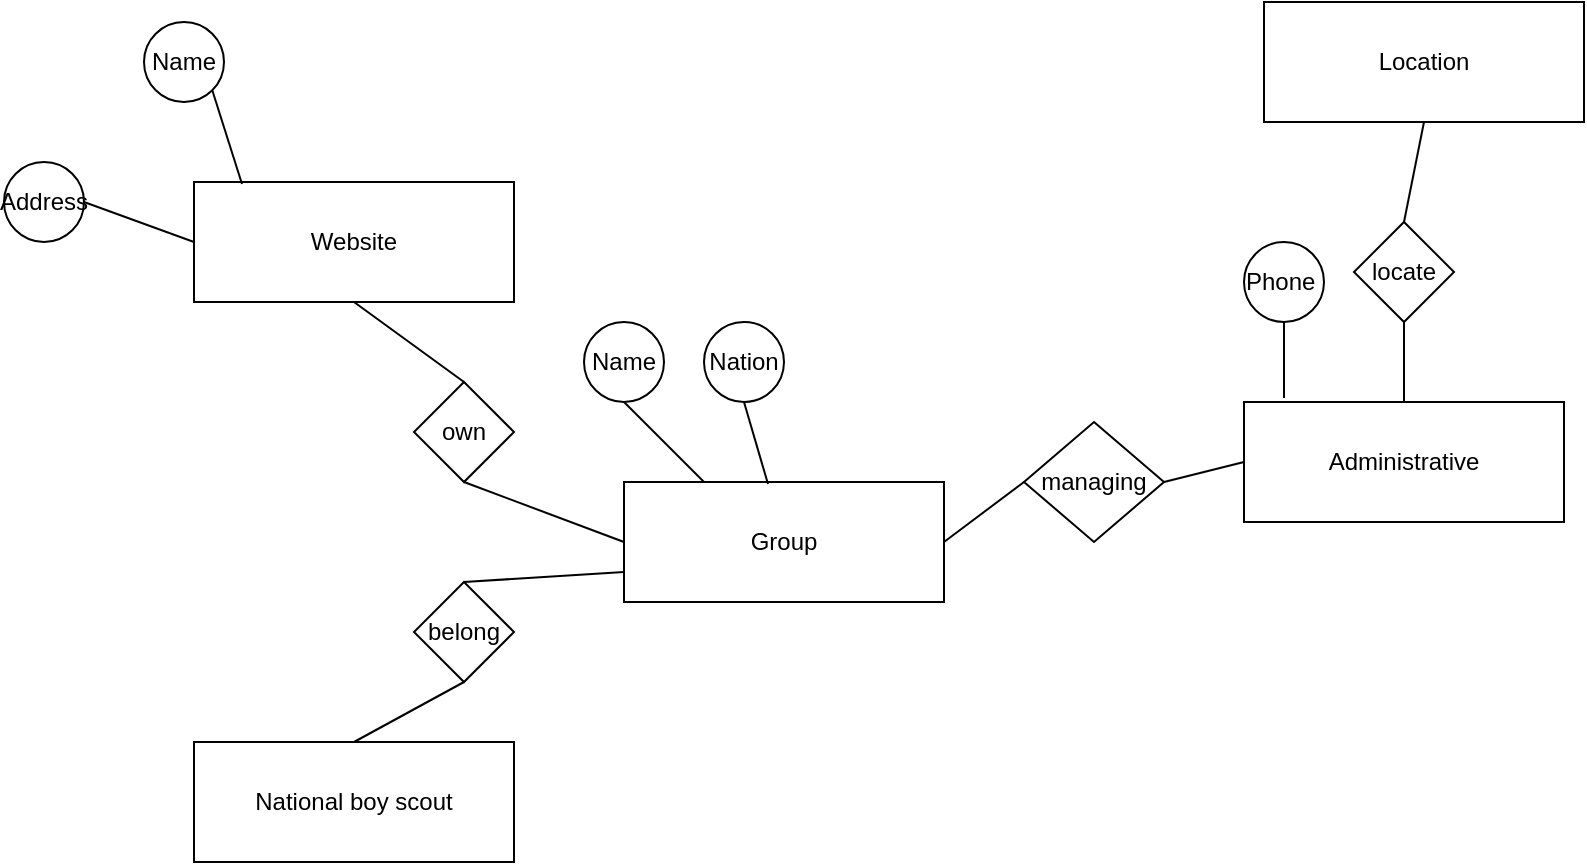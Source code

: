<mxfile version="18.1.3" type="github">
  <diagram id="R2lEEEUBdFMjLlhIrx00" name="Page-1">
    <mxGraphModel dx="1662" dy="762" grid="1" gridSize="10" guides="1" tooltips="1" connect="1" arrows="1" fold="1" page="1" pageScale="1" pageWidth="850" pageHeight="1100" math="0" shadow="0" extFonts="Permanent Marker^https://fonts.googleapis.com/css?family=Permanent+Marker">
      <root>
        <mxCell id="0" />
        <mxCell id="1" parent="0" />
        <mxCell id="-HmsmVNdSfZDhEHXPQf7-34" style="edgeStyle=orthogonalEdgeStyle;rounded=0;orthogonalLoop=1;jettySize=auto;html=1;exitX=0;exitY=0.5;exitDx=0;exitDy=0;exitPerimeter=0;" edge="1" parent="1" source="-HmsmVNdSfZDhEHXPQf7-1">
          <mxGeometry relative="1" as="geometry">
            <mxPoint x="320" y="420" as="targetPoint" />
          </mxGeometry>
        </mxCell>
        <mxCell id="-HmsmVNdSfZDhEHXPQf7-1" value="Group" style="rounded=0;whiteSpace=wrap;html=1;" vertex="1" parent="1">
          <mxGeometry x="320" y="390" width="160" height="60" as="geometry" />
        </mxCell>
        <mxCell id="-HmsmVNdSfZDhEHXPQf7-2" value="Website" style="rounded=0;whiteSpace=wrap;html=1;" vertex="1" parent="1">
          <mxGeometry x="105" y="240" width="160" height="60" as="geometry" />
        </mxCell>
        <mxCell id="-HmsmVNdSfZDhEHXPQf7-3" value="Name" style="ellipse;whiteSpace=wrap;html=1;aspect=fixed;" vertex="1" parent="1">
          <mxGeometry x="300" y="310" width="40" height="40" as="geometry" />
        </mxCell>
        <mxCell id="-HmsmVNdSfZDhEHXPQf7-4" value="" style="endArrow=none;html=1;rounded=0;entryX=0.25;entryY=0;entryDx=0;entryDy=0;exitX=0.5;exitY=1;exitDx=0;exitDy=0;" edge="1" parent="1" source="-HmsmVNdSfZDhEHXPQf7-3" target="-HmsmVNdSfZDhEHXPQf7-1">
          <mxGeometry width="50" height="50" relative="1" as="geometry">
            <mxPoint x="400" y="350" as="sourcePoint" />
            <mxPoint x="450" y="300" as="targetPoint" />
          </mxGeometry>
        </mxCell>
        <mxCell id="-HmsmVNdSfZDhEHXPQf7-9" value="own" style="rhombus;whiteSpace=wrap;html=1;" vertex="1" parent="1">
          <mxGeometry x="215" y="340" width="50" height="50" as="geometry" />
        </mxCell>
        <mxCell id="-HmsmVNdSfZDhEHXPQf7-13" value="Name" style="ellipse;whiteSpace=wrap;html=1;aspect=fixed;" vertex="1" parent="1">
          <mxGeometry x="80" y="160" width="40" height="40" as="geometry" />
        </mxCell>
        <mxCell id="-HmsmVNdSfZDhEHXPQf7-14" value="" style="endArrow=none;html=1;rounded=0;entryX=1;entryY=1;entryDx=0;entryDy=0;exitX=0.15;exitY=0.017;exitDx=0;exitDy=0;exitPerimeter=0;" edge="1" parent="1" source="-HmsmVNdSfZDhEHXPQf7-2" target="-HmsmVNdSfZDhEHXPQf7-13">
          <mxGeometry width="50" height="50" relative="1" as="geometry">
            <mxPoint x="340" y="420" as="sourcePoint" />
            <mxPoint x="390" y="370" as="targetPoint" />
            <Array as="points" />
          </mxGeometry>
        </mxCell>
        <mxCell id="-HmsmVNdSfZDhEHXPQf7-15" value="Address" style="ellipse;whiteSpace=wrap;html=1;aspect=fixed;" vertex="1" parent="1">
          <mxGeometry x="10" y="230" width="40" height="40" as="geometry" />
        </mxCell>
        <mxCell id="-HmsmVNdSfZDhEHXPQf7-16" value="" style="endArrow=none;html=1;rounded=0;exitX=1;exitY=0.5;exitDx=0;exitDy=0;entryX=0;entryY=0.5;entryDx=0;entryDy=0;" edge="1" parent="1" source="-HmsmVNdSfZDhEHXPQf7-15" target="-HmsmVNdSfZDhEHXPQf7-2">
          <mxGeometry width="50" height="50" relative="1" as="geometry">
            <mxPoint x="-30" y="450" as="sourcePoint" />
            <mxPoint x="20" y="400" as="targetPoint" />
          </mxGeometry>
        </mxCell>
        <mxCell id="-HmsmVNdSfZDhEHXPQf7-17" value="Administrative" style="rounded=0;whiteSpace=wrap;html=1;" vertex="1" parent="1">
          <mxGeometry x="630" y="350" width="160" height="60" as="geometry" />
        </mxCell>
        <mxCell id="-HmsmVNdSfZDhEHXPQf7-18" value="managing" style="rhombus;whiteSpace=wrap;html=1;" vertex="1" parent="1">
          <mxGeometry x="520" y="360" width="70" height="60" as="geometry" />
        </mxCell>
        <mxCell id="-HmsmVNdSfZDhEHXPQf7-19" value="" style="endArrow=none;html=1;rounded=0;exitX=1;exitY=0.5;exitDx=0;exitDy=0;entryX=0;entryY=0.5;entryDx=0;entryDy=0;" edge="1" parent="1" source="-HmsmVNdSfZDhEHXPQf7-1" target="-HmsmVNdSfZDhEHXPQf7-18">
          <mxGeometry width="50" height="50" relative="1" as="geometry">
            <mxPoint x="270" y="210" as="sourcePoint" />
            <mxPoint x="320" y="160" as="targetPoint" />
          </mxGeometry>
        </mxCell>
        <mxCell id="-HmsmVNdSfZDhEHXPQf7-22" value="" style="endArrow=none;html=1;rounded=0;entryX=0;entryY=0.5;entryDx=0;entryDy=0;exitX=1;exitY=0.5;exitDx=0;exitDy=0;" edge="1" parent="1" source="-HmsmVNdSfZDhEHXPQf7-18" target="-HmsmVNdSfZDhEHXPQf7-17">
          <mxGeometry width="50" height="50" relative="1" as="geometry">
            <mxPoint x="390" y="160" as="sourcePoint" />
            <mxPoint x="440" y="110" as="targetPoint" />
          </mxGeometry>
        </mxCell>
        <mxCell id="-HmsmVNdSfZDhEHXPQf7-23" value="" style="endArrow=none;html=1;rounded=0;exitX=0.5;exitY=1;exitDx=0;exitDy=0;entryX=0;entryY=0.5;entryDx=0;entryDy=0;" edge="1" parent="1" source="-HmsmVNdSfZDhEHXPQf7-9" target="-HmsmVNdSfZDhEHXPQf7-1">
          <mxGeometry width="50" height="50" relative="1" as="geometry">
            <mxPoint x="200" y="210" as="sourcePoint" />
            <mxPoint x="330" y="430" as="targetPoint" />
          </mxGeometry>
        </mxCell>
        <mxCell id="-HmsmVNdSfZDhEHXPQf7-24" value="" style="endArrow=none;html=1;rounded=0;exitX=0.5;exitY=1;exitDx=0;exitDy=0;entryX=0.5;entryY=0;entryDx=0;entryDy=0;" edge="1" parent="1" source="-HmsmVNdSfZDhEHXPQf7-2" target="-HmsmVNdSfZDhEHXPQf7-9">
          <mxGeometry width="50" height="50" relative="1" as="geometry">
            <mxPoint x="150" y="310" as="sourcePoint" />
            <mxPoint x="200" y="270" as="targetPoint" />
          </mxGeometry>
        </mxCell>
        <mxCell id="-HmsmVNdSfZDhEHXPQf7-25" value="Phone&amp;nbsp;" style="ellipse;whiteSpace=wrap;html=1;aspect=fixed;" vertex="1" parent="1">
          <mxGeometry x="630" y="270" width="40" height="40" as="geometry" />
        </mxCell>
        <mxCell id="-HmsmVNdSfZDhEHXPQf7-26" value="" style="endArrow=none;html=1;rounded=0;entryX=0.5;entryY=1;entryDx=0;entryDy=0;exitX=0.125;exitY=-0.033;exitDx=0;exitDy=0;exitPerimeter=0;" edge="1" parent="1" source="-HmsmVNdSfZDhEHXPQf7-17" target="-HmsmVNdSfZDhEHXPQf7-25">
          <mxGeometry width="50" height="50" relative="1" as="geometry">
            <mxPoint x="440" y="130" as="sourcePoint" />
            <mxPoint x="490" y="80" as="targetPoint" />
          </mxGeometry>
        </mxCell>
        <mxCell id="-HmsmVNdSfZDhEHXPQf7-27" value="Location" style="rounded=0;whiteSpace=wrap;html=1;" vertex="1" parent="1">
          <mxGeometry x="640" y="150" width="160" height="60" as="geometry" />
        </mxCell>
        <mxCell id="-HmsmVNdSfZDhEHXPQf7-28" value="locate" style="rhombus;whiteSpace=wrap;html=1;" vertex="1" parent="1">
          <mxGeometry x="685" y="260" width="50" height="50" as="geometry" />
        </mxCell>
        <mxCell id="-HmsmVNdSfZDhEHXPQf7-29" value="" style="endArrow=none;html=1;rounded=0;exitX=0.5;exitY=1;exitDx=0;exitDy=0;entryX=0.5;entryY=0;entryDx=0;entryDy=0;" edge="1" parent="1" source="-HmsmVNdSfZDhEHXPQf7-28" target="-HmsmVNdSfZDhEHXPQf7-17">
          <mxGeometry width="50" height="50" relative="1" as="geometry">
            <mxPoint x="500" y="210" as="sourcePoint" />
            <mxPoint x="550" y="160" as="targetPoint" />
          </mxGeometry>
        </mxCell>
        <mxCell id="-HmsmVNdSfZDhEHXPQf7-30" value="" style="endArrow=none;html=1;rounded=0;entryX=0.5;entryY=0;entryDx=0;entryDy=0;exitX=0.5;exitY=1;exitDx=0;exitDy=0;" edge="1" parent="1" source="-HmsmVNdSfZDhEHXPQf7-27" target="-HmsmVNdSfZDhEHXPQf7-28">
          <mxGeometry width="50" height="50" relative="1" as="geometry">
            <mxPoint x="500" y="280" as="sourcePoint" />
            <mxPoint x="550" y="230" as="targetPoint" />
            <Array as="points" />
          </mxGeometry>
        </mxCell>
        <mxCell id="-HmsmVNdSfZDhEHXPQf7-31" value="Nation" style="ellipse;whiteSpace=wrap;html=1;aspect=fixed;" vertex="1" parent="1">
          <mxGeometry x="360" y="310" width="40" height="40" as="geometry" />
        </mxCell>
        <mxCell id="-HmsmVNdSfZDhEHXPQf7-32" value="" style="endArrow=none;html=1;rounded=0;entryX=0.5;entryY=1;entryDx=0;entryDy=0;exitX=0.45;exitY=0.017;exitDx=0;exitDy=0;exitPerimeter=0;" edge="1" parent="1" source="-HmsmVNdSfZDhEHXPQf7-1" target="-HmsmVNdSfZDhEHXPQf7-31">
          <mxGeometry width="50" height="50" relative="1" as="geometry">
            <mxPoint x="190" y="130" as="sourcePoint" />
            <mxPoint x="240" y="80" as="targetPoint" />
          </mxGeometry>
        </mxCell>
        <mxCell id="-HmsmVNdSfZDhEHXPQf7-33" value="National boy scout" style="rounded=0;whiteSpace=wrap;html=1;" vertex="1" parent="1">
          <mxGeometry x="105" y="520" width="160" height="60" as="geometry" />
        </mxCell>
        <mxCell id="-HmsmVNdSfZDhEHXPQf7-36" value="belong" style="rhombus;whiteSpace=wrap;html=1;" vertex="1" parent="1">
          <mxGeometry x="215" y="440" width="50" height="50" as="geometry" />
        </mxCell>
        <mxCell id="-HmsmVNdSfZDhEHXPQf7-37" value="" style="endArrow=none;html=1;rounded=0;entryX=0;entryY=0.75;entryDx=0;entryDy=0;exitX=0.5;exitY=0;exitDx=0;exitDy=0;" edge="1" parent="1" source="-HmsmVNdSfZDhEHXPQf7-36" target="-HmsmVNdSfZDhEHXPQf7-1">
          <mxGeometry width="50" height="50" relative="1" as="geometry">
            <mxPoint x="240" y="430" as="sourcePoint" />
            <mxPoint x="290" y="380" as="targetPoint" />
          </mxGeometry>
        </mxCell>
        <mxCell id="-HmsmVNdSfZDhEHXPQf7-38" value="" style="endArrow=none;html=1;rounded=0;exitX=0.5;exitY=0;exitDx=0;exitDy=0;entryX=0.5;entryY=1;entryDx=0;entryDy=0;" edge="1" parent="1" source="-HmsmVNdSfZDhEHXPQf7-33" target="-HmsmVNdSfZDhEHXPQf7-36">
          <mxGeometry width="50" height="50" relative="1" as="geometry">
            <mxPoint x="190" y="530" as="sourcePoint" />
            <mxPoint x="240" y="480" as="targetPoint" />
            <Array as="points" />
          </mxGeometry>
        </mxCell>
      </root>
    </mxGraphModel>
  </diagram>
</mxfile>

